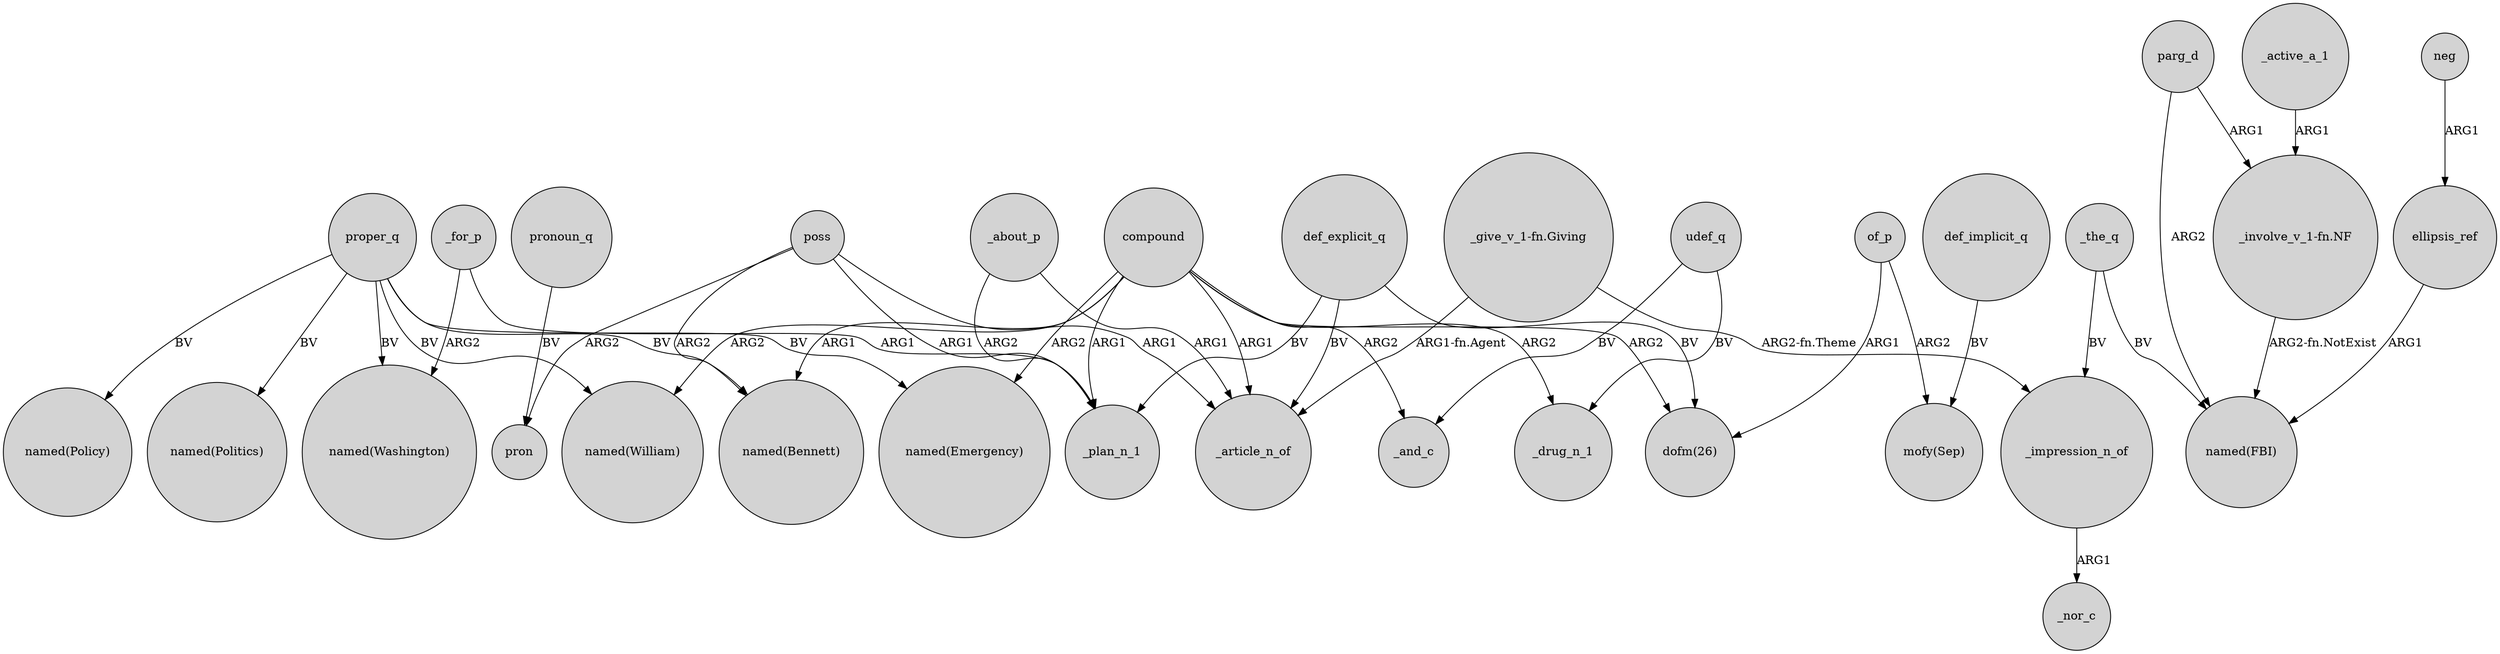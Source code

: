 digraph {
	node [shape=circle style=filled]
	poss -> _plan_n_1 [label=ARG1]
	compound -> "named(Bennett)" [label=ARG1]
	poss -> pron [label=ARG2]
	_the_q -> _impression_n_of [label=BV]
	parg_d -> "_involve_v_1-fn.NF" [label=ARG1]
	compound -> "dofm(26)" [label=ARG2]
	poss -> _article_n_of [label=ARG1]
	"_give_v_1-fn.Giving" -> _impression_n_of [label="ARG2-fn.Theme"]
	def_explicit_q -> _plan_n_1 [label=BV]
	compound -> "named(Emergency)" [label=ARG2]
	compound -> _plan_n_1 [label=ARG1]
	proper_q -> "named(Policy)" [label=BV]
	of_p -> "mofy(Sep)" [label=ARG2]
	_about_p -> _plan_n_1 [label=ARG2]
	_active_a_1 -> "_involve_v_1-fn.NF" [label=ARG1]
	udef_q -> _drug_n_1 [label=BV]
	def_explicit_q -> "dofm(26)" [label=BV]
	proper_q -> "named(Washington)" [label=BV]
	proper_q -> "named(Politics)" [label=BV]
	neg -> ellipsis_ref [label=ARG1]
	_the_q -> "named(FBI)" [label=BV]
	_for_p -> _plan_n_1 [label=ARG1]
	pronoun_q -> pron [label=BV]
	compound -> _article_n_of [label=ARG1]
	compound -> _and_c [label=ARG2]
	_impression_n_of -> _nor_c [label=ARG1]
	compound -> "named(William)" [label=ARG2]
	parg_d -> "named(FBI)" [label=ARG2]
	def_implicit_q -> "mofy(Sep)" [label=BV]
	compound -> _drug_n_1 [label=ARG2]
	proper_q -> "named(Emergency)" [label=BV]
	_for_p -> "named(Washington)" [label=ARG2]
	proper_q -> "named(Bennett)" [label=BV]
	"_involve_v_1-fn.NF" -> "named(FBI)" [label="ARG2-fn.NotExist"]
	"_give_v_1-fn.Giving" -> _article_n_of [label="ARG1-fn.Agent"]
	poss -> "named(Bennett)" [label=ARG2]
	def_explicit_q -> _article_n_of [label=BV]
	udef_q -> _and_c [label=BV]
	of_p -> "dofm(26)" [label=ARG1]
	_about_p -> _article_n_of [label=ARG1]
	ellipsis_ref -> "named(FBI)" [label=ARG1]
	proper_q -> "named(William)" [label=BV]
}
